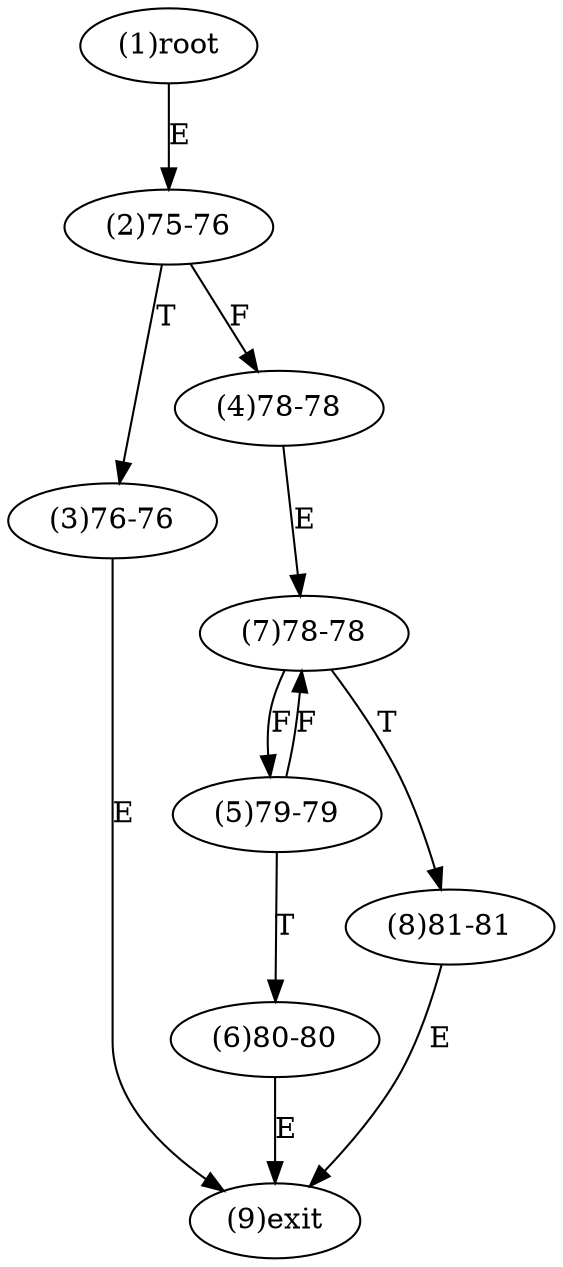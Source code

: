 digraph "" { 
1[ label="(1)root"];
2[ label="(2)75-76"];
3[ label="(3)76-76"];
4[ label="(4)78-78"];
5[ label="(5)79-79"];
6[ label="(6)80-80"];
7[ label="(7)78-78"];
8[ label="(8)81-81"];
9[ label="(9)exit"];
1->2[ label="E"];
2->4[ label="F"];
2->3[ label="T"];
3->9[ label="E"];
4->7[ label="E"];
5->7[ label="F"];
5->6[ label="T"];
6->9[ label="E"];
7->5[ label="F"];
7->8[ label="T"];
8->9[ label="E"];
}